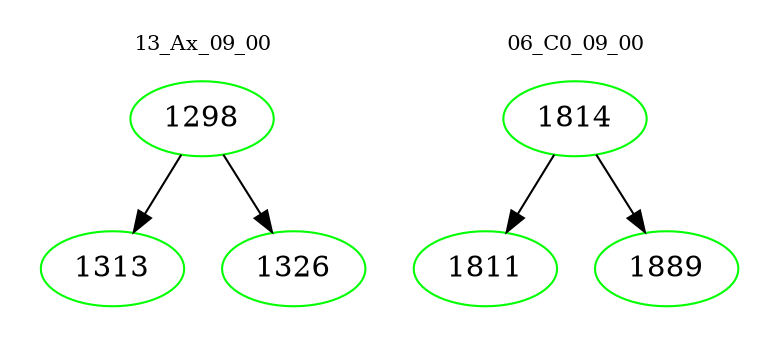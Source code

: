 digraph{
subgraph cluster_0 {
color = white
label = "13_Ax_09_00";
fontsize=10;
T0_1298 [label="1298", color="green"]
T0_1298 -> T0_1313 [color="black"]
T0_1313 [label="1313", color="green"]
T0_1298 -> T0_1326 [color="black"]
T0_1326 [label="1326", color="green"]
}
subgraph cluster_1 {
color = white
label = "06_C0_09_00";
fontsize=10;
T1_1814 [label="1814", color="green"]
T1_1814 -> T1_1811 [color="black"]
T1_1811 [label="1811", color="green"]
T1_1814 -> T1_1889 [color="black"]
T1_1889 [label="1889", color="green"]
}
}
